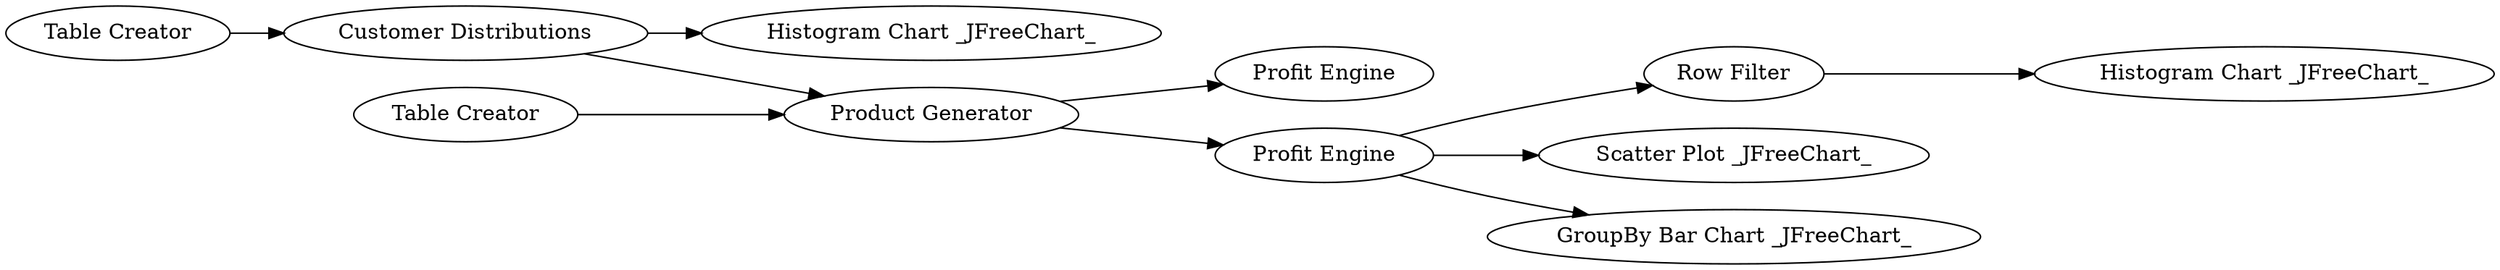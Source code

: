 digraph {
	"2563626778833247369_5" [label="Histogram Chart _JFreeChart_"]
	"2563626778833247369_15" [label="Table Creator"]
	"2563626778833247369_12" [label="Customer Distributions"]
	"2563626778833247369_6" [label="Row Filter"]
	"2563626778833247369_2" [label="Histogram Chart _JFreeChart_"]
	"2563626778833247369_16" [label="Product Generator"]
	"2563626778833247369_17" [label="Table Creator"]
	"2563626778833247369_7" [label="Scatter Plot _JFreeChart_"]
	"2563626778833247369_10" [label="GroupBy Bar Chart _JFreeChart_"]
	"2563626778833247369_18" [label="Profit Engine"]
	"2563626778833247369_3" [label="Profit Engine"]
	"2563626778833247369_16" -> "2563626778833247369_3"
	"2563626778833247369_3" -> "2563626778833247369_6"
	"2563626778833247369_3" -> "2563626778833247369_10"
	"2563626778833247369_3" -> "2563626778833247369_7"
	"2563626778833247369_12" -> "2563626778833247369_16"
	"2563626778833247369_16" -> "2563626778833247369_18"
	"2563626778833247369_17" -> "2563626778833247369_16"
	"2563626778833247369_6" -> "2563626778833247369_5"
	"2563626778833247369_12" -> "2563626778833247369_2"
	"2563626778833247369_15" -> "2563626778833247369_12"
	rankdir=LR
}
